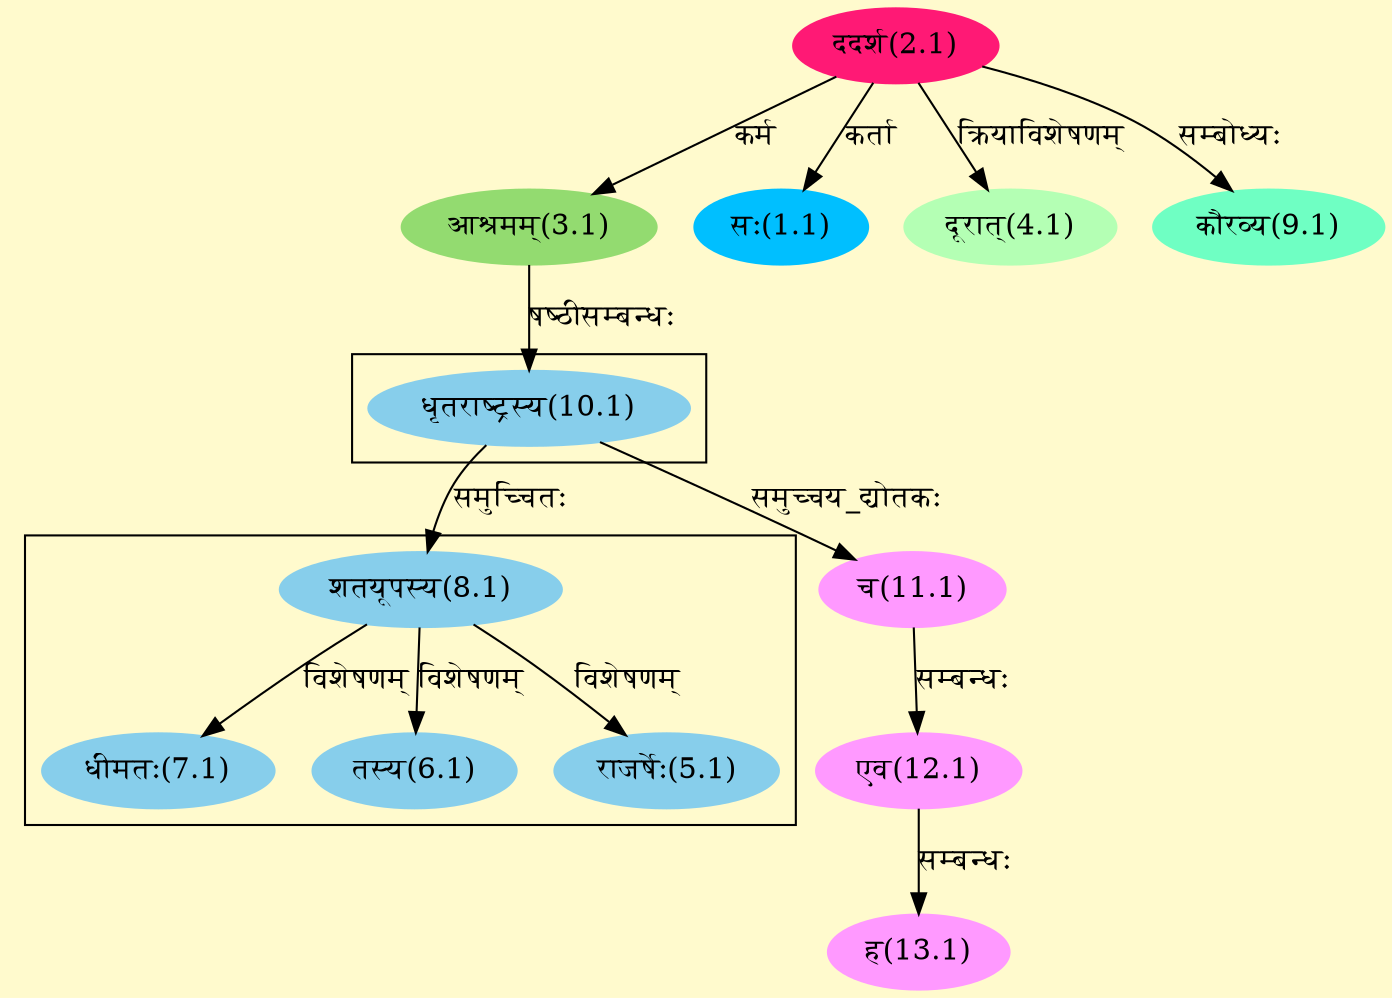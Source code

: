 digraph G{
rankdir=BT;
 compound=true;
 bgcolor="lemonchiffon1";

subgraph cluster_1{
Node5_1 [style=filled, color="#87CEEB" label = "राजर्षेः(5.1)"]
Node8_1 [style=filled, color="#87CEEB" label = "शतयूपस्य(8.1)"]
Node6_1 [style=filled, color="#87CEEB" label = "तस्य(6.1)"]
Node7_1 [style=filled, color="#87CEEB" label = "धीमतः(7.1)"]

}

subgraph cluster_2{
Node8_1 [style=filled, color="#87CEEB" label = "शतयूपस्य(8.1)"]
Node10_1 [style=filled, color="#87CEEB" label = "धृतराष्ट्रस्य(10.1)"]

}
Node1_1 [style=filled, color="#00BFFF" label = "सः(1.1)"]
Node2_1 [style=filled, color="#FF1975" label = "ददर्श(2.1)"]
Node [style=filled, color="" label = "()"]
Node3_1 [style=filled, color="#93DB70" label = "आश्रमम्(3.1)"]
Node4_1 [style=filled, color="#B4FFB4" label = "दूरात्(4.1)"]
Node9_1 [style=filled, color="#6FFFC3" label = "कौरव्य(9.1)"]
Node10_1 [style=filled, color="#87CEEB" label = "धृतराष्ट्रस्य(10.1)"]
Node11_1 [style=filled, color="#FF99FF" label = "च(11.1)"]
Node12_1 [style=filled, color="#FF99FF" label = "एव(12.1)"]
Node13_1 [style=filled, color="#FF99FF" label = "ह(13.1)"]
/* Start of Relations section */

Node1_1 -> Node2_1 [  label="कर्ता"  dir="back" ]
Node3_1 -> Node2_1 [  label="कर्म"  dir="back" ]
Node4_1 -> Node2_1 [  label="क्रियाविशेषणम्"  dir="back" ]
Node5_1 -> Node8_1 [  label="विशेषणम्"  dir="back" ]
Node6_1 -> Node8_1 [  label="विशेषणम्"  dir="back" ]
Node7_1 -> Node8_1 [  label="विशेषणम्"  dir="back" ]
Node8_1 -> Node10_1 [  label="समुच्चितः"  dir="back" ]
Node9_1 -> Node2_1 [  label="सम्बोध्यः"  dir="back" ]
Node10_1 -> Node3_1 [  label="षष्ठीसम्बन्धः"  dir="back" ]
Node11_1 -> Node10_1 [  label="समुच्चय_द्योतकः"  dir="back" ]
Node12_1 -> Node11_1 [  label="सम्बन्धः"  dir="back" ]
Node13_1 -> Node12_1 [  label="सम्बन्धः"  dir="back" ]
}
